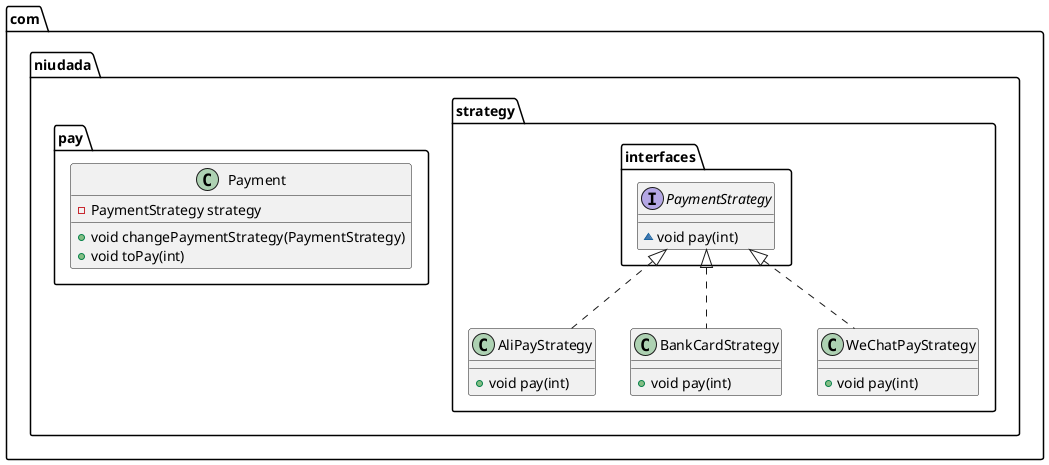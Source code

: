 @startuml
class com.niudada.strategy.AliPayStrategy {
+ void pay(int)
}

interface com.niudada.strategy.interfaces.PaymentStrategy {
~ void pay(int)
}

class com.niudada.strategy.BankCardStrategy {
+ void pay(int)
}

class com.niudada.pay.Payment {
- PaymentStrategy strategy
+ void changePaymentStrategy(PaymentStrategy)
+ void toPay(int)
}


class com.niudada.strategy.WeChatPayStrategy {
+ void pay(int)
}



com.niudada.strategy.interfaces.PaymentStrategy <|.. com.niudada.strategy.AliPayStrategy
com.niudada.strategy.interfaces.PaymentStrategy <|.. com.niudada.strategy.BankCardStrategy
com.niudada.strategy.interfaces.PaymentStrategy <|.. com.niudada.strategy.WeChatPayStrategy
@enduml